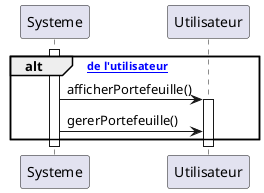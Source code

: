 @startuml
activate Systeme
             alt [choix de l'utilisateur]
             Systeme -> Utilisateur : afficherPortefeuille() 
             activate Utilisateur
             Systeme -> Utilisateur : gererPortefeuille()
            end
deactivate Utilisateur
deactivate Systeme
@enduml
